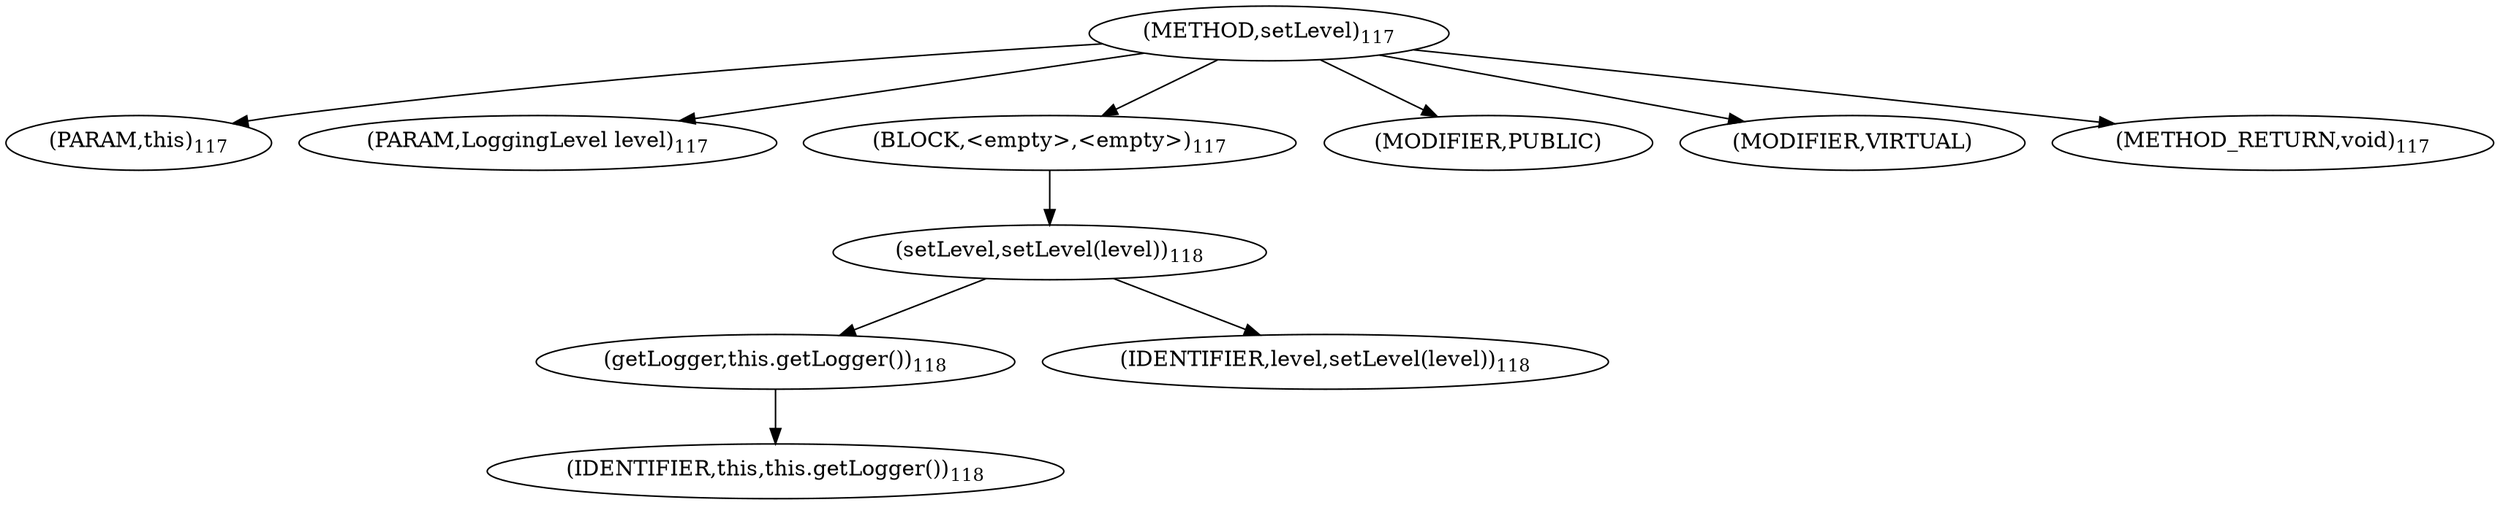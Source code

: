 digraph "setLevel" {  
"258" [label = <(METHOD,setLevel)<SUB>117</SUB>> ]
"27" [label = <(PARAM,this)<SUB>117</SUB>> ]
"259" [label = <(PARAM,LoggingLevel level)<SUB>117</SUB>> ]
"260" [label = <(BLOCK,&lt;empty&gt;,&lt;empty&gt;)<SUB>117</SUB>> ]
"261" [label = <(setLevel,setLevel(level))<SUB>118</SUB>> ]
"262" [label = <(getLogger,this.getLogger())<SUB>118</SUB>> ]
"26" [label = <(IDENTIFIER,this,this.getLogger())<SUB>118</SUB>> ]
"263" [label = <(IDENTIFIER,level,setLevel(level))<SUB>118</SUB>> ]
"264" [label = <(MODIFIER,PUBLIC)> ]
"265" [label = <(MODIFIER,VIRTUAL)> ]
"266" [label = <(METHOD_RETURN,void)<SUB>117</SUB>> ]
  "258" -> "27" 
  "258" -> "259" 
  "258" -> "260" 
  "258" -> "264" 
  "258" -> "265" 
  "258" -> "266" 
  "260" -> "261" 
  "261" -> "262" 
  "261" -> "263" 
  "262" -> "26" 
}
